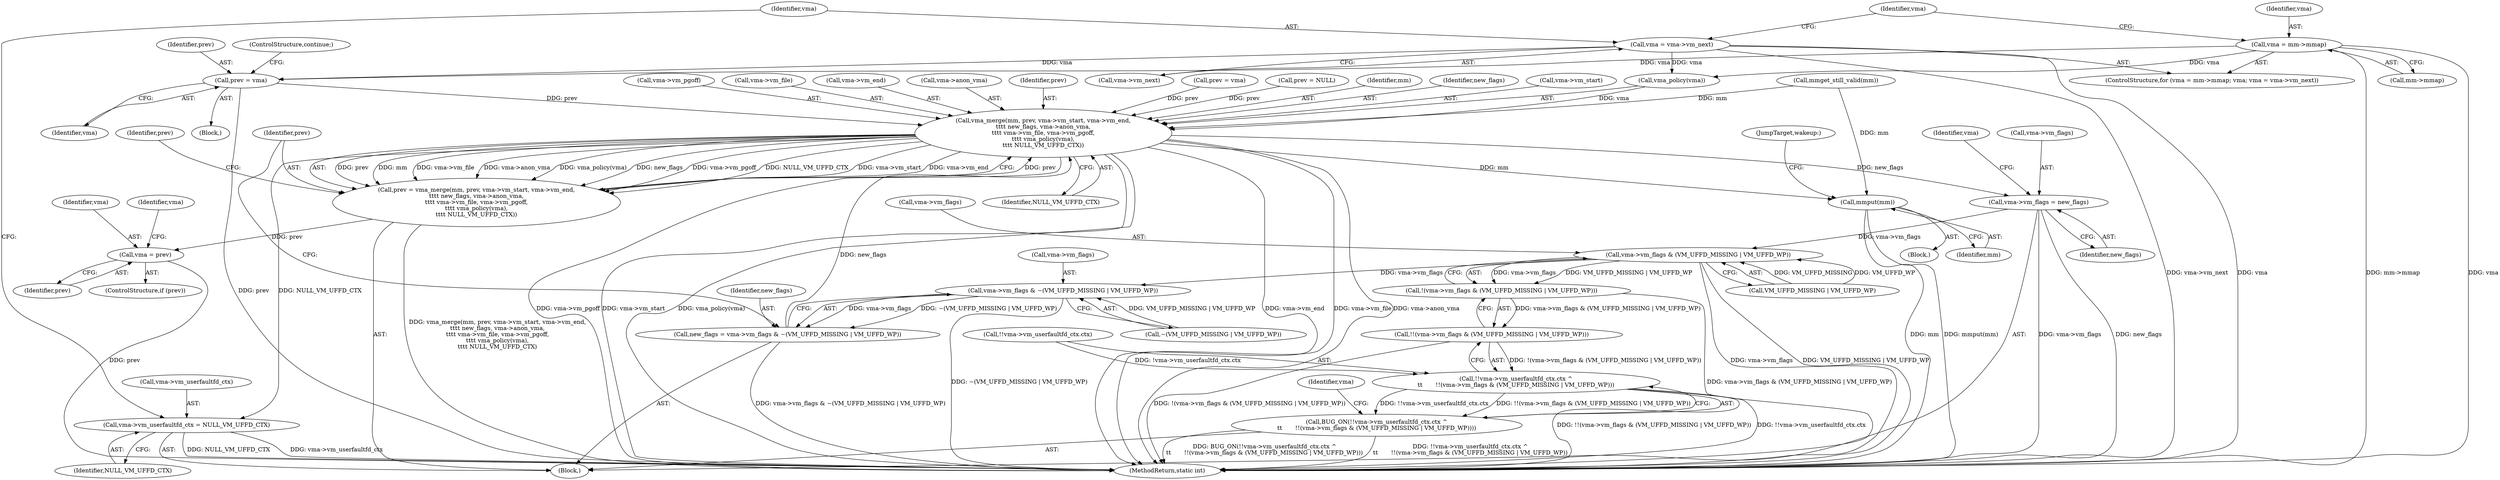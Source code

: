 digraph "0_linux_04f5866e41fb70690e28397487d8bd8eea7d712a_3@pointer" {
"1000188" [label="(Call,prev = vma)"];
"1000154" [label="(Call,vma = vma->vm_next)"];
"1000148" [label="(Call,vma = mm->mmap)"];
"1000204" [label="(Call,vma_merge(mm, prev, vma->vm_start, vma->vm_end,\n\t\t\t\t new_flags, vma->anon_vma,\n\t\t\t\t vma->vm_file, vma->vm_pgoff,\n\t\t\t\t vma_policy(vma),\n\t\t\t\t NULL_VM_UFFD_CTX))"];
"1000202" [label="(Call,prev = vma_merge(mm, prev, vma->vm_start, vma->vm_end,\n\t\t\t\t new_flags, vma->anon_vma,\n\t\t\t\t vma->vm_file, vma->vm_pgoff,\n\t\t\t\t vma_policy(vma),\n\t\t\t\t NULL_VM_UFFD_CTX))"];
"1000228" [label="(Call,vma = prev)"];
"1000235" [label="(Call,vma->vm_flags = new_flags)"];
"1000172" [label="(Call,vma->vm_flags & (VM_UFFD_MISSING | VM_UFFD_WP))"];
"1000171" [label="(Call,!(vma->vm_flags & (VM_UFFD_MISSING | VM_UFFD_WP)))"];
"1000170" [label="(Call,!!(vma->vm_flags & (VM_UFFD_MISSING | VM_UFFD_WP)))"];
"1000162" [label="(Call,!!vma->vm_userfaultfd_ctx.ctx ^\n\t\t       !!(vma->vm_flags & (VM_UFFD_MISSING | VM_UFFD_WP)))"];
"1000161" [label="(Call,BUG_ON(!!vma->vm_userfaultfd_ctx.ctx ^\n\t\t       !!(vma->vm_flags & (VM_UFFD_MISSING | VM_UFFD_WP))))"];
"1000194" [label="(Call,vma->vm_flags & ~(VM_UFFD_MISSING | VM_UFFD_WP))"];
"1000192" [label="(Call,new_flags = vma->vm_flags & ~(VM_UFFD_MISSING | VM_UFFD_WP))"];
"1000240" [label="(Call,vma->vm_userfaultfd_ctx = NULL_VM_UFFD_CTX)"];
"1000251" [label="(Call,mmput(mm))"];
"1000226" [label="(ControlStructure,if (prev))"];
"1000189" [label="(Identifier,prev)"];
"1000206" [label="(Identifier,prev)"];
"1000220" [label="(Call,vma->vm_pgoff)"];
"1000244" [label="(Identifier,NULL_VM_UFFD_CTX)"];
"1000204" [label="(Call,vma_merge(mm, prev, vma->vm_start, vma->vm_end,\n\t\t\t\t new_flags, vma->anon_vma,\n\t\t\t\t vma->vm_file, vma->vm_pgoff,\n\t\t\t\t vma_policy(vma),\n\t\t\t\t NULL_VM_UFFD_CTX))"];
"1000170" [label="(Call,!!(vma->vm_flags & (VM_UFFD_MISSING | VM_UFFD_WP)))"];
"1000235" [label="(Call,vma->vm_flags = new_flags)"];
"1000163" [label="(Call,!!vma->vm_userfaultfd_ctx.ctx)"];
"1000223" [label="(Call,vma_policy(vma))"];
"1000232" [label="(Call,prev = vma)"];
"1000237" [label="(Identifier,vma)"];
"1000242" [label="(Identifier,vma)"];
"1000251" [label="(Call,mmput(mm))"];
"1000144" [label="(Call,prev = NULL)"];
"1000194" [label="(Call,vma->vm_flags & ~(VM_UFFD_MISSING | VM_UFFD_WP))"];
"1000225" [label="(Identifier,NULL_VM_UFFD_CTX)"];
"1000205" [label="(Identifier,mm)"];
"1000240" [label="(Call,vma->vm_userfaultfd_ctx = NULL_VM_UFFD_CTX)"];
"1000236" [label="(Call,vma->vm_flags)"];
"1000213" [label="(Identifier,new_flags)"];
"1000207" [label="(Call,vma->vm_start)"];
"1000141" [label="(Call,mmget_still_valid(mm))"];
"1000253" [label="(JumpTarget,wakeup:)"];
"1000193" [label="(Identifier,new_flags)"];
"1000230" [label="(Identifier,prev)"];
"1000300" [label="(MethodReturn,static int)"];
"1000191" [label="(ControlStructure,continue;)"];
"1000173" [label="(Call,vma->vm_flags)"];
"1000190" [label="(Identifier,vma)"];
"1000147" [label="(ControlStructure,for (vma = mm->mmap; vma; vma = vma->vm_next))"];
"1000156" [label="(Call,vma->vm_next)"];
"1000187" [label="(Block,)"];
"1000150" [label="(Call,mm->mmap)"];
"1000176" [label="(Call,VM_UFFD_MISSING | VM_UFFD_WP)"];
"1000241" [label="(Call,vma->vm_userfaultfd_ctx)"];
"1000227" [label="(Identifier,prev)"];
"1000159" [label="(Block,)"];
"1000149" [label="(Identifier,vma)"];
"1000172" [label="(Call,vma->vm_flags & (VM_UFFD_MISSING | VM_UFFD_WP))"];
"1000239" [label="(Identifier,new_flags)"];
"1000217" [label="(Call,vma->vm_file)"];
"1000192" [label="(Call,new_flags = vma->vm_flags & ~(VM_UFFD_MISSING | VM_UFFD_WP))"];
"1000161" [label="(Call,BUG_ON(!!vma->vm_userfaultfd_ctx.ctx ^\n\t\t       !!(vma->vm_flags & (VM_UFFD_MISSING | VM_UFFD_WP))))"];
"1000210" [label="(Call,vma->vm_end)"];
"1000183" [label="(Identifier,vma)"];
"1000228" [label="(Call,vma = prev)"];
"1000198" [label="(Call,~(VM_UFFD_MISSING | VM_UFFD_WP))"];
"1000195" [label="(Call,vma->vm_flags)"];
"1000107" [label="(Block,)"];
"1000214" [label="(Call,vma->anon_vma)"];
"1000203" [label="(Identifier,prev)"];
"1000252" [label="(Identifier,mm)"];
"1000148" [label="(Call,vma = mm->mmap)"];
"1000155" [label="(Identifier,vma)"];
"1000202" [label="(Call,prev = vma_merge(mm, prev, vma->vm_start, vma->vm_end,\n\t\t\t\t new_flags, vma->anon_vma,\n\t\t\t\t vma->vm_file, vma->vm_pgoff,\n\t\t\t\t vma_policy(vma),\n\t\t\t\t NULL_VM_UFFD_CTX))"];
"1000154" [label="(Call,vma = vma->vm_next)"];
"1000171" [label="(Call,!(vma->vm_flags & (VM_UFFD_MISSING | VM_UFFD_WP)))"];
"1000162" [label="(Call,!!vma->vm_userfaultfd_ctx.ctx ^\n\t\t       !!(vma->vm_flags & (VM_UFFD_MISSING | VM_UFFD_WP)))"];
"1000229" [label="(Identifier,vma)"];
"1000153" [label="(Identifier,vma)"];
"1000188" [label="(Call,prev = vma)"];
"1000188" -> "1000187"  [label="AST: "];
"1000188" -> "1000190"  [label="CFG: "];
"1000189" -> "1000188"  [label="AST: "];
"1000190" -> "1000188"  [label="AST: "];
"1000191" -> "1000188"  [label="CFG: "];
"1000188" -> "1000300"  [label="DDG: prev"];
"1000154" -> "1000188"  [label="DDG: vma"];
"1000148" -> "1000188"  [label="DDG: vma"];
"1000188" -> "1000204"  [label="DDG: prev"];
"1000154" -> "1000147"  [label="AST: "];
"1000154" -> "1000156"  [label="CFG: "];
"1000155" -> "1000154"  [label="AST: "];
"1000156" -> "1000154"  [label="AST: "];
"1000153" -> "1000154"  [label="CFG: "];
"1000154" -> "1000300"  [label="DDG: vma"];
"1000154" -> "1000300"  [label="DDG: vma->vm_next"];
"1000154" -> "1000223"  [label="DDG: vma"];
"1000148" -> "1000147"  [label="AST: "];
"1000148" -> "1000150"  [label="CFG: "];
"1000149" -> "1000148"  [label="AST: "];
"1000150" -> "1000148"  [label="AST: "];
"1000153" -> "1000148"  [label="CFG: "];
"1000148" -> "1000300"  [label="DDG: vma"];
"1000148" -> "1000300"  [label="DDG: mm->mmap"];
"1000148" -> "1000223"  [label="DDG: vma"];
"1000204" -> "1000202"  [label="AST: "];
"1000204" -> "1000225"  [label="CFG: "];
"1000205" -> "1000204"  [label="AST: "];
"1000206" -> "1000204"  [label="AST: "];
"1000207" -> "1000204"  [label="AST: "];
"1000210" -> "1000204"  [label="AST: "];
"1000213" -> "1000204"  [label="AST: "];
"1000214" -> "1000204"  [label="AST: "];
"1000217" -> "1000204"  [label="AST: "];
"1000220" -> "1000204"  [label="AST: "];
"1000223" -> "1000204"  [label="AST: "];
"1000225" -> "1000204"  [label="AST: "];
"1000202" -> "1000204"  [label="CFG: "];
"1000204" -> "1000300"  [label="DDG: vma->vm_start"];
"1000204" -> "1000300"  [label="DDG: vma_policy(vma)"];
"1000204" -> "1000300"  [label="DDG: vma->vm_end"];
"1000204" -> "1000300"  [label="DDG: vma->vm_file"];
"1000204" -> "1000300"  [label="DDG: vma->anon_vma"];
"1000204" -> "1000300"  [label="DDG: vma->vm_pgoff"];
"1000204" -> "1000202"  [label="DDG: prev"];
"1000204" -> "1000202"  [label="DDG: mm"];
"1000204" -> "1000202"  [label="DDG: vma->vm_file"];
"1000204" -> "1000202"  [label="DDG: vma->anon_vma"];
"1000204" -> "1000202"  [label="DDG: vma_policy(vma)"];
"1000204" -> "1000202"  [label="DDG: new_flags"];
"1000204" -> "1000202"  [label="DDG: vma->vm_pgoff"];
"1000204" -> "1000202"  [label="DDG: NULL_VM_UFFD_CTX"];
"1000204" -> "1000202"  [label="DDG: vma->vm_start"];
"1000204" -> "1000202"  [label="DDG: vma->vm_end"];
"1000141" -> "1000204"  [label="DDG: mm"];
"1000232" -> "1000204"  [label="DDG: prev"];
"1000144" -> "1000204"  [label="DDG: prev"];
"1000202" -> "1000204"  [label="DDG: prev"];
"1000192" -> "1000204"  [label="DDG: new_flags"];
"1000223" -> "1000204"  [label="DDG: vma"];
"1000204" -> "1000235"  [label="DDG: new_flags"];
"1000204" -> "1000240"  [label="DDG: NULL_VM_UFFD_CTX"];
"1000204" -> "1000251"  [label="DDG: mm"];
"1000202" -> "1000159"  [label="AST: "];
"1000203" -> "1000202"  [label="AST: "];
"1000227" -> "1000202"  [label="CFG: "];
"1000202" -> "1000300"  [label="DDG: vma_merge(mm, prev, vma->vm_start, vma->vm_end,\n\t\t\t\t new_flags, vma->anon_vma,\n\t\t\t\t vma->vm_file, vma->vm_pgoff,\n\t\t\t\t vma_policy(vma),\n\t\t\t\t NULL_VM_UFFD_CTX)"];
"1000202" -> "1000228"  [label="DDG: prev"];
"1000228" -> "1000226"  [label="AST: "];
"1000228" -> "1000230"  [label="CFG: "];
"1000229" -> "1000228"  [label="AST: "];
"1000230" -> "1000228"  [label="AST: "];
"1000237" -> "1000228"  [label="CFG: "];
"1000228" -> "1000300"  [label="DDG: prev"];
"1000235" -> "1000159"  [label="AST: "];
"1000235" -> "1000239"  [label="CFG: "];
"1000236" -> "1000235"  [label="AST: "];
"1000239" -> "1000235"  [label="AST: "];
"1000242" -> "1000235"  [label="CFG: "];
"1000235" -> "1000300"  [label="DDG: vma->vm_flags"];
"1000235" -> "1000300"  [label="DDG: new_flags"];
"1000235" -> "1000172"  [label="DDG: vma->vm_flags"];
"1000172" -> "1000171"  [label="AST: "];
"1000172" -> "1000176"  [label="CFG: "];
"1000173" -> "1000172"  [label="AST: "];
"1000176" -> "1000172"  [label="AST: "];
"1000171" -> "1000172"  [label="CFG: "];
"1000172" -> "1000300"  [label="DDG: vma->vm_flags"];
"1000172" -> "1000300"  [label="DDG: VM_UFFD_MISSING | VM_UFFD_WP"];
"1000172" -> "1000171"  [label="DDG: vma->vm_flags"];
"1000172" -> "1000171"  [label="DDG: VM_UFFD_MISSING | VM_UFFD_WP"];
"1000176" -> "1000172"  [label="DDG: VM_UFFD_MISSING"];
"1000176" -> "1000172"  [label="DDG: VM_UFFD_WP"];
"1000172" -> "1000194"  [label="DDG: vma->vm_flags"];
"1000171" -> "1000170"  [label="AST: "];
"1000170" -> "1000171"  [label="CFG: "];
"1000171" -> "1000300"  [label="DDG: vma->vm_flags & (VM_UFFD_MISSING | VM_UFFD_WP)"];
"1000171" -> "1000170"  [label="DDG: vma->vm_flags & (VM_UFFD_MISSING | VM_UFFD_WP)"];
"1000170" -> "1000162"  [label="AST: "];
"1000162" -> "1000170"  [label="CFG: "];
"1000170" -> "1000300"  [label="DDG: !(vma->vm_flags & (VM_UFFD_MISSING | VM_UFFD_WP))"];
"1000170" -> "1000162"  [label="DDG: !(vma->vm_flags & (VM_UFFD_MISSING | VM_UFFD_WP))"];
"1000162" -> "1000161"  [label="AST: "];
"1000163" -> "1000162"  [label="AST: "];
"1000161" -> "1000162"  [label="CFG: "];
"1000162" -> "1000300"  [label="DDG: !!(vma->vm_flags & (VM_UFFD_MISSING | VM_UFFD_WP))"];
"1000162" -> "1000300"  [label="DDG: !!vma->vm_userfaultfd_ctx.ctx"];
"1000162" -> "1000161"  [label="DDG: !!vma->vm_userfaultfd_ctx.ctx"];
"1000162" -> "1000161"  [label="DDG: !!(vma->vm_flags & (VM_UFFD_MISSING | VM_UFFD_WP))"];
"1000163" -> "1000162"  [label="DDG: !vma->vm_userfaultfd_ctx.ctx"];
"1000161" -> "1000159"  [label="AST: "];
"1000183" -> "1000161"  [label="CFG: "];
"1000161" -> "1000300"  [label="DDG: !!vma->vm_userfaultfd_ctx.ctx ^\n\t\t       !!(vma->vm_flags & (VM_UFFD_MISSING | VM_UFFD_WP))"];
"1000161" -> "1000300"  [label="DDG: BUG_ON(!!vma->vm_userfaultfd_ctx.ctx ^\n\t\t       !!(vma->vm_flags & (VM_UFFD_MISSING | VM_UFFD_WP)))"];
"1000194" -> "1000192"  [label="AST: "];
"1000194" -> "1000198"  [label="CFG: "];
"1000195" -> "1000194"  [label="AST: "];
"1000198" -> "1000194"  [label="AST: "];
"1000192" -> "1000194"  [label="CFG: "];
"1000194" -> "1000300"  [label="DDG: ~(VM_UFFD_MISSING | VM_UFFD_WP)"];
"1000194" -> "1000192"  [label="DDG: vma->vm_flags"];
"1000194" -> "1000192"  [label="DDG: ~(VM_UFFD_MISSING | VM_UFFD_WP)"];
"1000198" -> "1000194"  [label="DDG: VM_UFFD_MISSING | VM_UFFD_WP"];
"1000192" -> "1000159"  [label="AST: "];
"1000193" -> "1000192"  [label="AST: "];
"1000203" -> "1000192"  [label="CFG: "];
"1000192" -> "1000300"  [label="DDG: vma->vm_flags & ~(VM_UFFD_MISSING | VM_UFFD_WP)"];
"1000240" -> "1000159"  [label="AST: "];
"1000240" -> "1000244"  [label="CFG: "];
"1000241" -> "1000240"  [label="AST: "];
"1000244" -> "1000240"  [label="AST: "];
"1000155" -> "1000240"  [label="CFG: "];
"1000240" -> "1000300"  [label="DDG: NULL_VM_UFFD_CTX"];
"1000240" -> "1000300"  [label="DDG: vma->vm_userfaultfd_ctx"];
"1000251" -> "1000107"  [label="AST: "];
"1000251" -> "1000252"  [label="CFG: "];
"1000252" -> "1000251"  [label="AST: "];
"1000253" -> "1000251"  [label="CFG: "];
"1000251" -> "1000300"  [label="DDG: mmput(mm)"];
"1000251" -> "1000300"  [label="DDG: mm"];
"1000141" -> "1000251"  [label="DDG: mm"];
}
